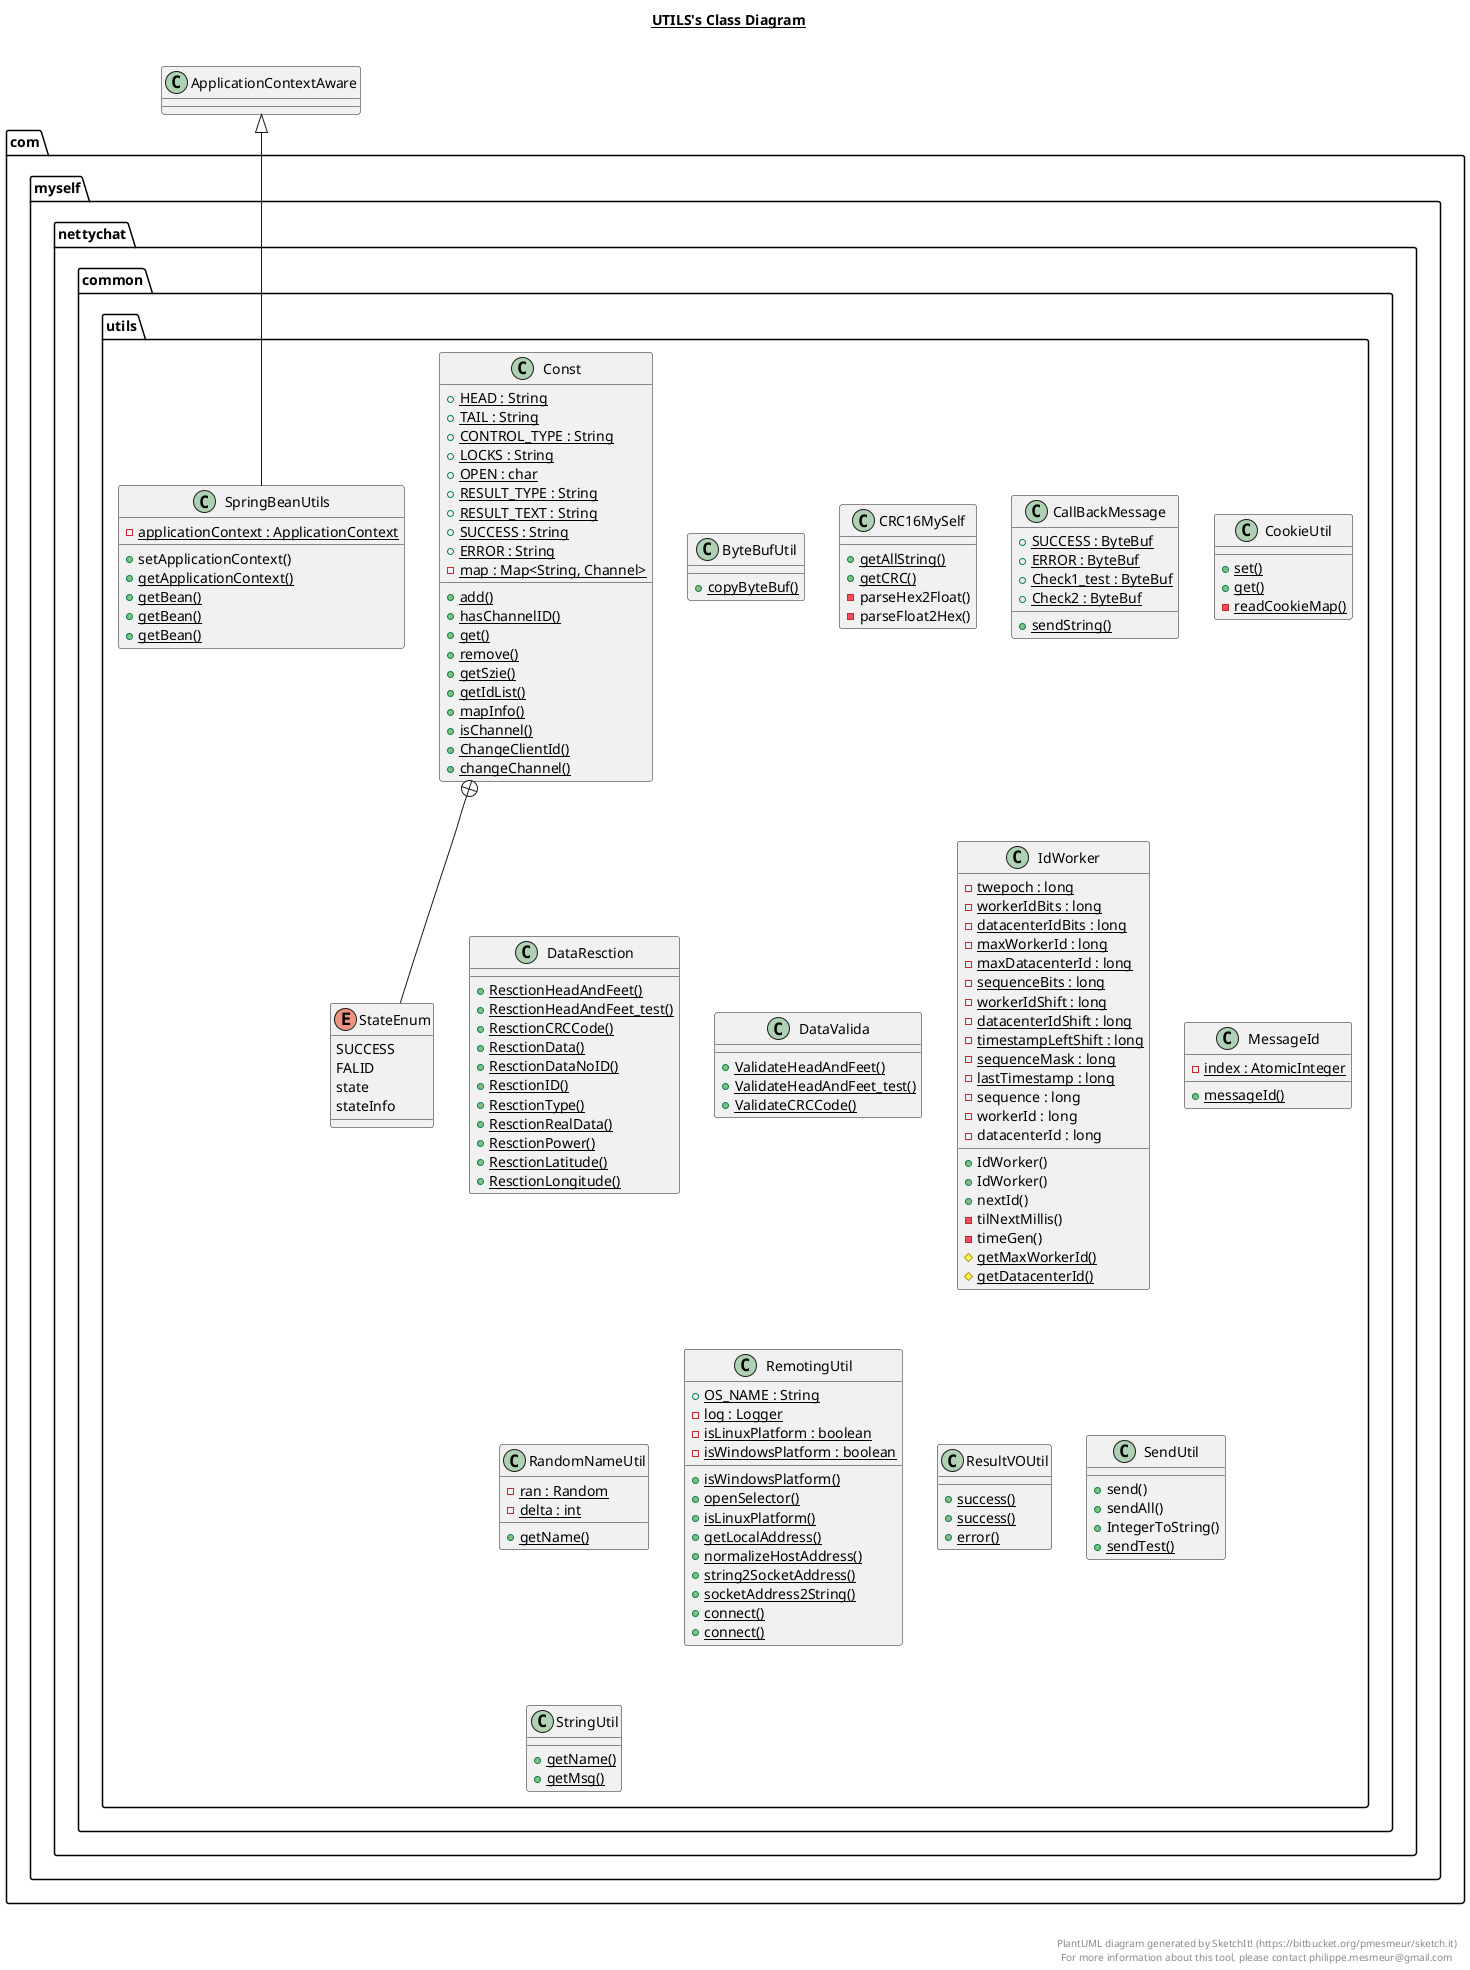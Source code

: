 @startuml

title __UTILS's Class Diagram__\n

  package com.myself.nettychat {
    package com.myself.nettychat.common.utils {
      class ByteBufUtil {
          {static} + copyByteBuf()
      }
    }
  }
  

  package com.myself.nettychat {
    package com.myself.nettychat.common.utils {
      class CRC16MySelf {
          {static} + getAllString()
          {static} + getCRC()
          - parseHex2Float()
          - parseFloat2Hex()
      }
    }
  }
  

  package com.myself.nettychat {
    package com.myself.nettychat.common.utils {
      class CallBackMessage {
          {static} + SUCCESS : ByteBuf
          {static} + ERROR : ByteBuf
          {static} + Check1_test : ByteBuf
          {static} + Check2 : ByteBuf
          {static} + sendString()
      }
    }
  }
  

  package com.myself.nettychat {
    package com.myself.nettychat.common.utils {
      class Const {
          {static} + HEAD : String
          {static} + TAIL : String
          {static} + CONTROL_TYPE : String
          {static} + LOCKS : String
          {static} + OPEN : char
          {static} + RESULT_TYPE : String
          {static} + RESULT_TEXT : String
          {static} + SUCCESS : String
          {static} + ERROR : String
          {static} - map : Map<String, Channel>
          {static} + add()
          {static} + hasChannelID()
          {static} + get()
          {static} + remove()
          {static} + getSzie()
          {static} + getIdList()
          {static} + mapInfo()
          {static} + isChannel()
          {static} + ChangeClientId()
          {static} + changeChannel()
      }
    }
  }
  

  package com.myself.nettychat {
    package com.myself.nettychat.common.utils {
      enum StateEnum {
        SUCCESS
        FALID
        state
        stateInfo
      }
    }
  }
  

  package com.myself.nettychat {
    package com.myself.nettychat.common.utils {
      class CookieUtil {
          {static} + set()
          {static} + get()
          {static} - readCookieMap()
      }
    }
  }
  

  package com.myself.nettychat {
    package com.myself.nettychat.common.utils {
      class DataResction {
          {static} + ResctionHeadAndFeet()
          {static} + ResctionHeadAndFeet_test()
          {static} + ResctionCRCCode()
          {static} + ResctionData()
          {static} + ResctionDataNoID()
          {static} + ResctionID()
          {static} + ResctionType()
          {static} + ResctionRealData()
          {static} + ResctionPower()
          {static} + ResctionLatitude()
          {static} + ResctionLongitude()
      }
    }
  }
  

  package com.myself.nettychat {
    package com.myself.nettychat.common.utils {
      class DataValida {
          {static} + ValidateHeadAndFeet()
          {static} + ValidateHeadAndFeet_test()
          {static} + ValidateCRCCode()
      }
    }
  }
  

  package com.myself.nettychat {
    package com.myself.nettychat.common.utils {
      class IdWorker {
          {static} - twepoch : long
          {static} - workerIdBits : long
          {static} - datacenterIdBits : long
          {static} - maxWorkerId : long
          {static} - maxDatacenterId : long
          {static} - sequenceBits : long
          {static} - workerIdShift : long
          {static} - datacenterIdShift : long
          {static} - timestampLeftShift : long
          {static} - sequenceMask : long
          {static} - lastTimestamp : long
          - sequence : long
          - workerId : long
          - datacenterId : long
          + IdWorker()
          + IdWorker()
          + nextId()
          - tilNextMillis()
          - timeGen()
          {static} # getMaxWorkerId()
          {static} # getDatacenterId()
      }
    }
  }
  

  package com.myself.nettychat {
    package com.myself.nettychat.common.utils {
      class MessageId {
          {static} - index : AtomicInteger
          {static} + messageId()
      }
    }
  }
  

  package com.myself.nettychat {
    package com.myself.nettychat.common.utils {
      class RandomNameUtil {
          {static} - ran : Random
          {static} - delta : int
          {static} + getName()
      }
    }
  }
  

  package com.myself.nettychat {
    package com.myself.nettychat.common.utils {
      class RemotingUtil {
          {static} + OS_NAME : String
          {static} - log : Logger
          {static} - isLinuxPlatform : boolean
          {static} - isWindowsPlatform : boolean
          {static} + isWindowsPlatform()
          {static} + openSelector()
          {static} + isLinuxPlatform()
          {static} + getLocalAddress()
          {static} + normalizeHostAddress()
          {static} + string2SocketAddress()
          {static} + socketAddress2String()
          {static} + connect()
          {static} + connect()
      }
    }
  }
  

  package com.myself.nettychat {
    package com.myself.nettychat.common.utils {
      class ResultVOUtil {
          {static} + success()
          {static} + success()
          {static} + error()
      }
    }
  }
  

  package com.myself.nettychat {
    package com.myself.nettychat.common.utils {
      class SendUtil {
          + send()
          + sendAll()
          + IntegerToString()
          {static} + sendTest()
      }
    }
  }
  

  package com.myself.nettychat {
    package com.myself.nettychat.common.utils {
      class SpringBeanUtils {
          {static} - applicationContext : ApplicationContext
          + setApplicationContext()
          {static} + getApplicationContext()
          {static} + getBean()
          {static} + getBean()
          {static} + getBean()
      }
    }
  }
  

  package com.myself.nettychat {
    package com.myself.nettychat.common.utils {
      class StringUtil {
          {static} + getName()
          {static} + getMsg()
      }
    }
  }
  

  Const +-down- StateEnum
  SpringBeanUtils -up-|> ApplicationContextAware


right footer


PlantUML diagram generated by SketchIt! (https://bitbucket.org/pmesmeur/sketch.it)
For more information about this tool, please contact philippe.mesmeur@gmail.com
endfooter

@enduml
